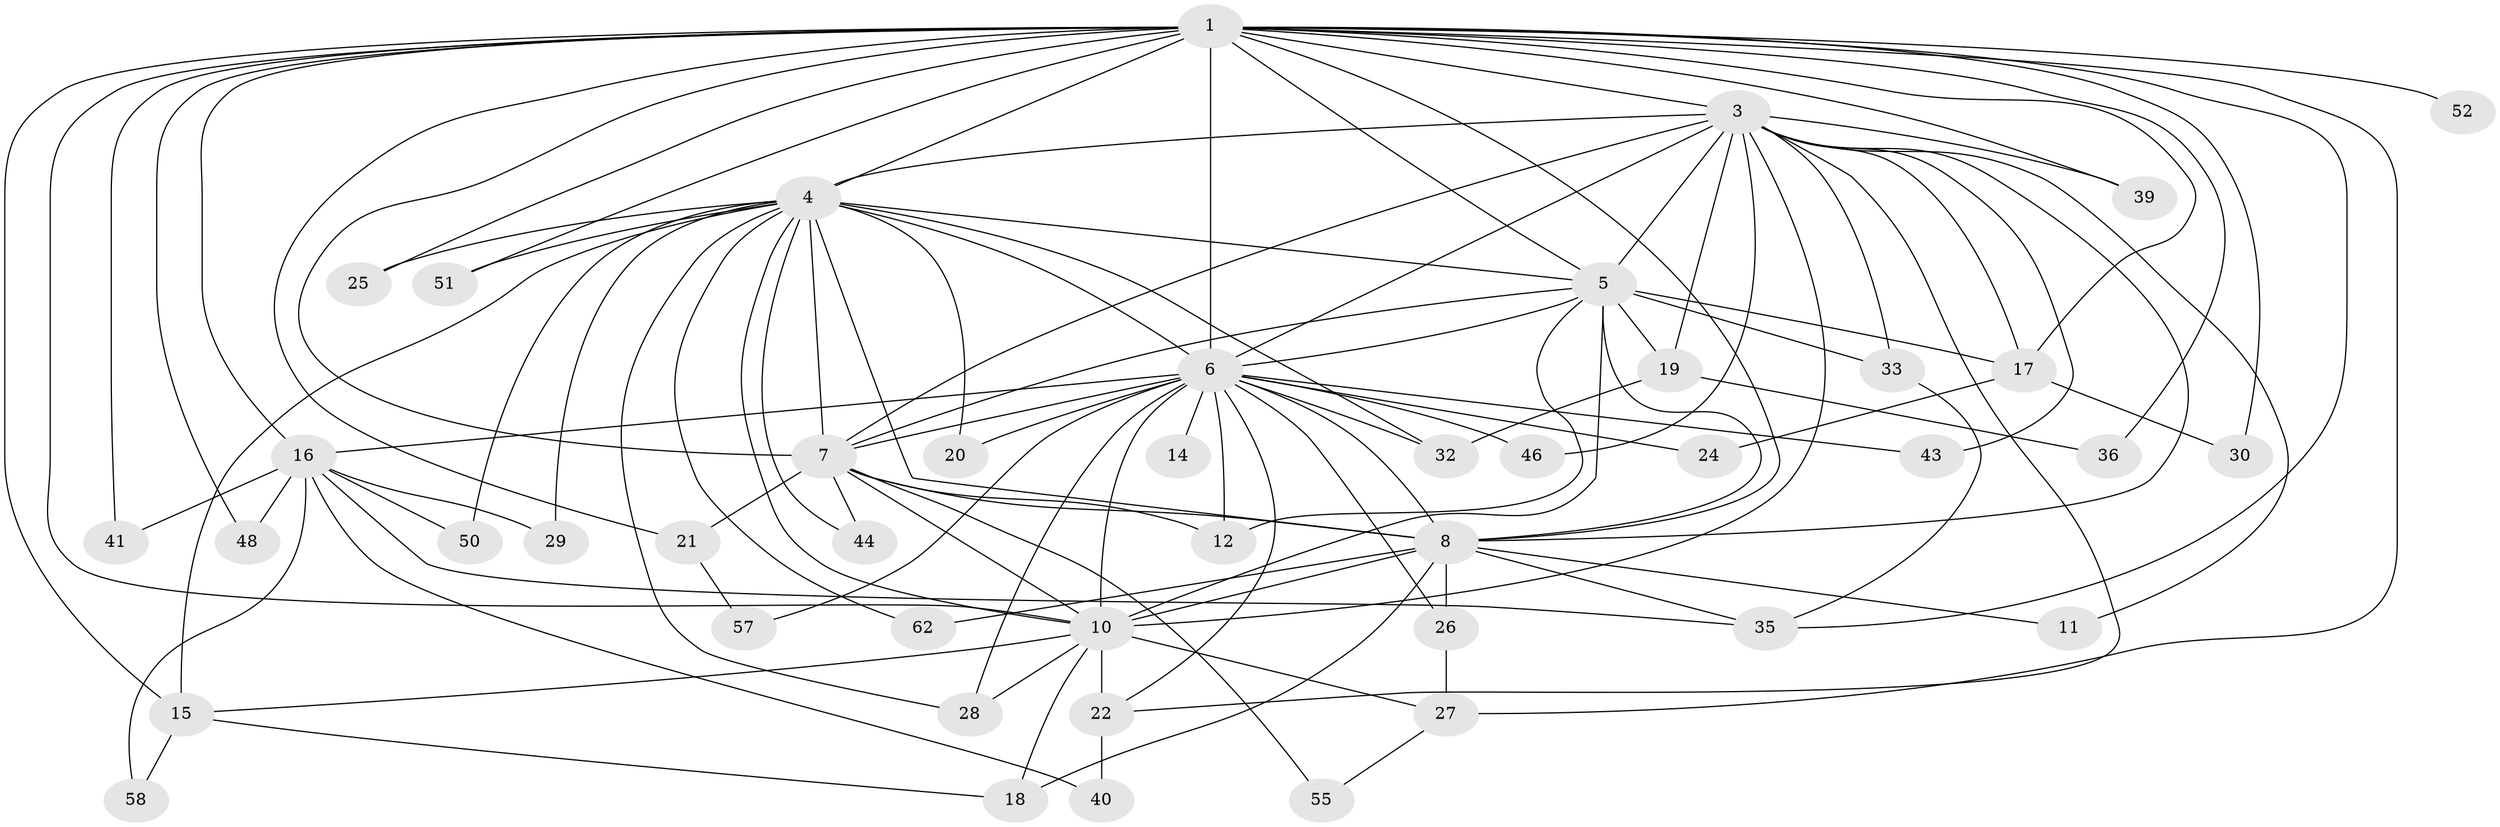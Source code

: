 // original degree distribution, {15: 0.016129032258064516, 20: 0.03225806451612903, 18: 0.016129032258064516, 13: 0.03225806451612903, 16: 0.03225806451612903, 14: 0.016129032258064516, 17: 0.016129032258064516, 2: 0.5161290322580645, 3: 0.1935483870967742, 4: 0.0967741935483871, 7: 0.016129032258064516, 5: 0.016129032258064516}
// Generated by graph-tools (version 1.1) at 2025/41/03/06/25 10:41:38]
// undirected, 44 vertices, 108 edges
graph export_dot {
graph [start="1"]
  node [color=gray90,style=filled];
  1 [super="+2"];
  3 [super="+45"];
  4 [super="+47"];
  5 [super="+13"];
  6 [super="+9"];
  7 [super="+61"];
  8 [super="+38"];
  10 [super="+37"];
  11;
  12;
  14;
  15 [super="+54"];
  16 [super="+34"];
  17 [super="+23"];
  18 [super="+60"];
  19;
  20 [super="+31"];
  21;
  22 [super="+53"];
  24;
  25;
  26 [super="+59"];
  27;
  28 [super="+56"];
  29;
  30;
  32 [super="+42"];
  33;
  35 [super="+49"];
  36;
  39;
  40;
  41;
  43;
  44;
  46;
  48;
  50;
  51;
  52;
  55;
  57;
  58;
  62;
  1 -- 3 [weight=3];
  1 -- 4 [weight=2];
  1 -- 5 [weight=2];
  1 -- 6 [weight=4];
  1 -- 7 [weight=2];
  1 -- 8 [weight=2];
  1 -- 10 [weight=3];
  1 -- 16;
  1 -- 21;
  1 -- 25;
  1 -- 27;
  1 -- 36;
  1 -- 52 [weight=2];
  1 -- 15;
  1 -- 17;
  1 -- 30;
  1 -- 35;
  1 -- 39;
  1 -- 41;
  1 -- 48;
  1 -- 51;
  3 -- 4;
  3 -- 5;
  3 -- 6 [weight=2];
  3 -- 7;
  3 -- 8;
  3 -- 10;
  3 -- 11;
  3 -- 17;
  3 -- 19;
  3 -- 22;
  3 -- 33;
  3 -- 39;
  3 -- 43;
  3 -- 46;
  4 -- 5 [weight=2];
  4 -- 6 [weight=2];
  4 -- 7;
  4 -- 8;
  4 -- 10;
  4 -- 20;
  4 -- 25;
  4 -- 28;
  4 -- 29;
  4 -- 32;
  4 -- 44;
  4 -- 50;
  4 -- 51;
  4 -- 62;
  4 -- 15;
  5 -- 6 [weight=2];
  5 -- 7;
  5 -- 8;
  5 -- 10;
  5 -- 33;
  5 -- 19;
  5 -- 12;
  5 -- 17;
  6 -- 7 [weight=2];
  6 -- 8 [weight=2];
  6 -- 10 [weight=2];
  6 -- 14 [weight=2];
  6 -- 20 [weight=2];
  6 -- 22;
  6 -- 24;
  6 -- 46;
  6 -- 57;
  6 -- 16 [weight=2];
  6 -- 12;
  6 -- 26;
  6 -- 28;
  6 -- 43;
  6 -- 32;
  7 -- 8;
  7 -- 10 [weight=2];
  7 -- 12;
  7 -- 21;
  7 -- 44;
  7 -- 55;
  8 -- 10;
  8 -- 11;
  8 -- 18;
  8 -- 26;
  8 -- 35;
  8 -- 62;
  10 -- 15;
  10 -- 18;
  10 -- 27;
  10 -- 22;
  10 -- 28;
  15 -- 58;
  15 -- 18;
  16 -- 29;
  16 -- 48;
  16 -- 50;
  16 -- 58;
  16 -- 35;
  16 -- 40;
  16 -- 41;
  17 -- 30;
  17 -- 24;
  19 -- 32;
  19 -- 36;
  21 -- 57;
  22 -- 40;
  26 -- 27;
  27 -- 55;
  33 -- 35;
}
